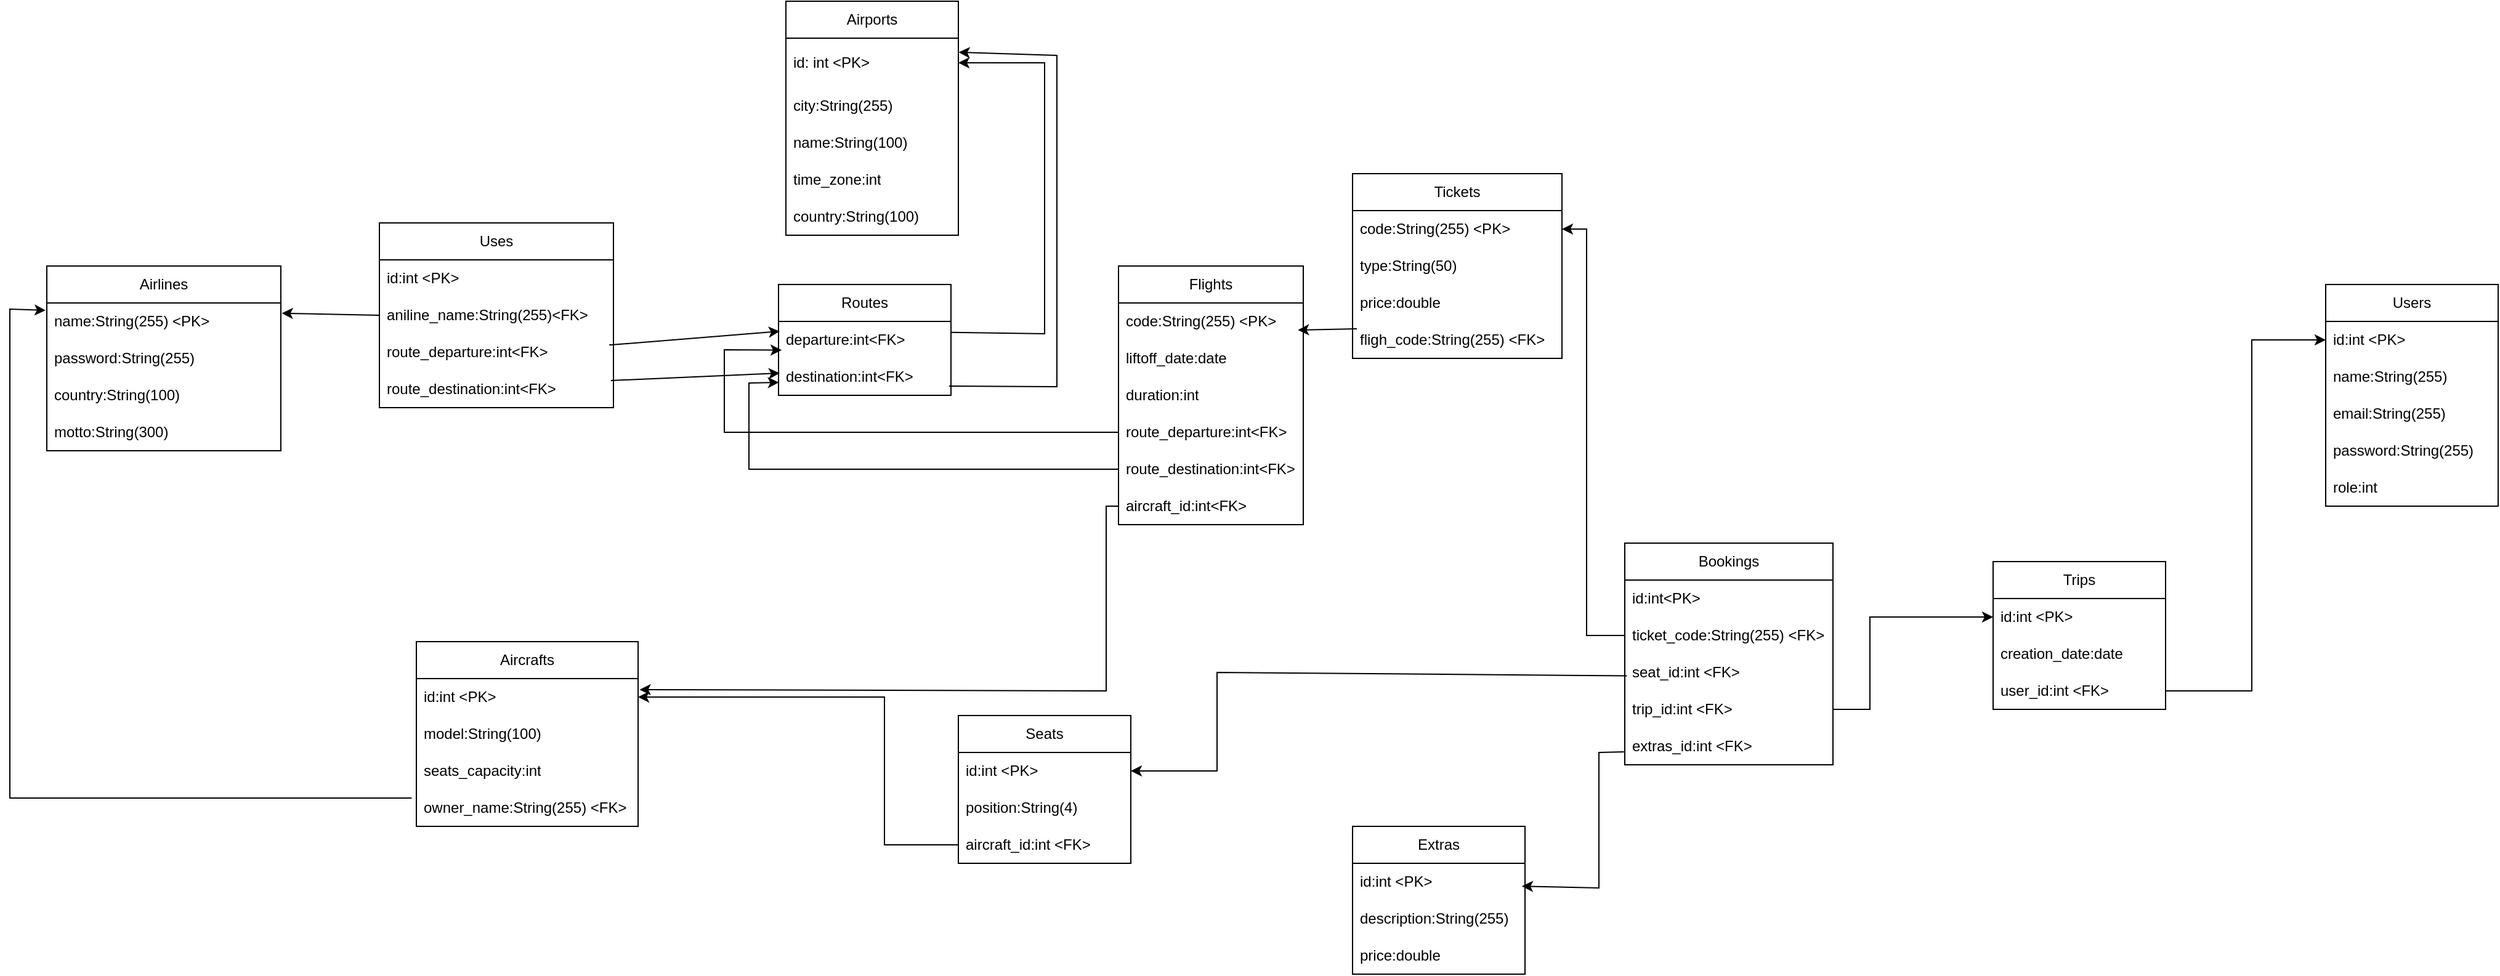 <mxfile version="27.0.2">
  <diagram name="Pagina-1" id="SnkwaN0tQogU3lnAb-OZ">
    <mxGraphModel dx="2139" dy="689" grid="1" gridSize="10" guides="1" tooltips="1" connect="1" arrows="1" fold="1" page="1" pageScale="1" pageWidth="827" pageHeight="1169" math="0" shadow="0">
      <root>
        <mxCell id="0" />
        <mxCell id="1" parent="0" />
        <mxCell id="CWl69X-RW4L_jbVbcyJP-1" value="Airlines" style="swimlane;fontStyle=0;childLayout=stackLayout;horizontal=1;startSize=30;horizontalStack=0;resizeParent=1;resizeParentMax=0;resizeLast=0;collapsible=1;marginBottom=0;whiteSpace=wrap;html=1;" parent="1" vertex="1">
          <mxGeometry x="-180" y="235" width="190" height="150" as="geometry" />
        </mxCell>
        <mxCell id="CWl69X-RW4L_jbVbcyJP-2" value="name:String(255) &amp;lt;PK&amp;gt;" style="text;strokeColor=none;fillColor=none;align=left;verticalAlign=middle;spacingLeft=4;spacingRight=4;overflow=hidden;points=[[0,0.5],[1,0.5]];portConstraint=eastwest;rotatable=0;whiteSpace=wrap;html=1;" parent="CWl69X-RW4L_jbVbcyJP-1" vertex="1">
          <mxGeometry y="30" width="190" height="30" as="geometry" />
        </mxCell>
        <mxCell id="CWl69X-RW4L_jbVbcyJP-3" value="password:String(255)" style="text;strokeColor=none;fillColor=none;align=left;verticalAlign=middle;spacingLeft=4;spacingRight=4;overflow=hidden;points=[[0,0.5],[1,0.5]];portConstraint=eastwest;rotatable=0;whiteSpace=wrap;html=1;" parent="CWl69X-RW4L_jbVbcyJP-1" vertex="1">
          <mxGeometry y="60" width="190" height="30" as="geometry" />
        </mxCell>
        <mxCell id="CWl69X-RW4L_jbVbcyJP-4" value="country:String(100)" style="text;strokeColor=none;fillColor=none;align=left;verticalAlign=middle;spacingLeft=4;spacingRight=4;overflow=hidden;points=[[0,0.5],[1,0.5]];portConstraint=eastwest;rotatable=0;whiteSpace=wrap;html=1;" parent="CWl69X-RW4L_jbVbcyJP-1" vertex="1">
          <mxGeometry y="90" width="190" height="30" as="geometry" />
        </mxCell>
        <mxCell id="CWl69X-RW4L_jbVbcyJP-92" value="motto:String(300)" style="text;strokeColor=none;fillColor=none;align=left;verticalAlign=middle;spacingLeft=4;spacingRight=4;overflow=hidden;points=[[0,0.5],[1,0.5]];portConstraint=eastwest;rotatable=0;whiteSpace=wrap;html=1;" parent="CWl69X-RW4L_jbVbcyJP-1" vertex="1">
          <mxGeometry y="120" width="190" height="30" as="geometry" />
        </mxCell>
        <mxCell id="CWl69X-RW4L_jbVbcyJP-5" value="Routes" style="swimlane;fontStyle=0;childLayout=stackLayout;horizontal=1;startSize=30;horizontalStack=0;resizeParent=1;resizeParentMax=0;resizeLast=0;collapsible=1;marginBottom=0;whiteSpace=wrap;html=1;" parent="1" vertex="1">
          <mxGeometry x="414" y="250" width="140" height="90" as="geometry" />
        </mxCell>
        <mxCell id="CWl69X-RW4L_jbVbcyJP-7" value="departure:int&amp;lt;FK&amp;gt;" style="text;strokeColor=none;fillColor=none;align=left;verticalAlign=middle;spacingLeft=4;spacingRight=4;overflow=hidden;points=[[0,0.5],[1,0.5]];portConstraint=eastwest;rotatable=0;whiteSpace=wrap;html=1;" parent="CWl69X-RW4L_jbVbcyJP-5" vertex="1">
          <mxGeometry y="30" width="140" height="30" as="geometry" />
        </mxCell>
        <mxCell id="CWl69X-RW4L_jbVbcyJP-8" value="destination:int&amp;lt;FK&amp;gt;" style="text;strokeColor=none;fillColor=none;align=left;verticalAlign=middle;spacingLeft=4;spacingRight=4;overflow=hidden;points=[[0,0.5],[1,0.5]];portConstraint=eastwest;rotatable=0;whiteSpace=wrap;html=1;" parent="CWl69X-RW4L_jbVbcyJP-5" vertex="1">
          <mxGeometry y="60" width="140" height="30" as="geometry" />
        </mxCell>
        <mxCell id="CWl69X-RW4L_jbVbcyJP-9" value="Users" style="swimlane;fontStyle=0;childLayout=stackLayout;horizontal=1;startSize=30;horizontalStack=0;resizeParent=1;resizeParentMax=0;resizeLast=0;collapsible=1;marginBottom=0;whiteSpace=wrap;html=1;" parent="1" vertex="1">
          <mxGeometry x="1670" y="250" width="140" height="180" as="geometry" />
        </mxCell>
        <mxCell id="CWl69X-RW4L_jbVbcyJP-10" value="id:int &amp;lt;PK&amp;gt;" style="text;strokeColor=none;fillColor=none;align=left;verticalAlign=middle;spacingLeft=4;spacingRight=4;overflow=hidden;points=[[0,0.5],[1,0.5]];portConstraint=eastwest;rotatable=0;whiteSpace=wrap;html=1;" parent="CWl69X-RW4L_jbVbcyJP-9" vertex="1">
          <mxGeometry y="30" width="140" height="30" as="geometry" />
        </mxCell>
        <mxCell id="CWl69X-RW4L_jbVbcyJP-11" value="name:String(255)" style="text;strokeColor=none;fillColor=none;align=left;verticalAlign=middle;spacingLeft=4;spacingRight=4;overflow=hidden;points=[[0,0.5],[1,0.5]];portConstraint=eastwest;rotatable=0;whiteSpace=wrap;html=1;" parent="CWl69X-RW4L_jbVbcyJP-9" vertex="1">
          <mxGeometry y="60" width="140" height="30" as="geometry" />
        </mxCell>
        <mxCell id="I97rUNE9fbDE2aKJuluB-2" value="email:String(255)" style="text;strokeColor=none;fillColor=none;align=left;verticalAlign=middle;spacingLeft=4;spacingRight=4;overflow=hidden;points=[[0,0.5],[1,0.5]];portConstraint=eastwest;rotatable=0;whiteSpace=wrap;html=1;" vertex="1" parent="CWl69X-RW4L_jbVbcyJP-9">
          <mxGeometry y="90" width="140" height="30" as="geometry" />
        </mxCell>
        <mxCell id="CWl69X-RW4L_jbVbcyJP-12" value="password:String(255)" style="text;strokeColor=none;fillColor=none;align=left;verticalAlign=middle;spacingLeft=4;spacingRight=4;overflow=hidden;points=[[0,0.5],[1,0.5]];portConstraint=eastwest;rotatable=0;whiteSpace=wrap;html=1;" parent="CWl69X-RW4L_jbVbcyJP-9" vertex="1">
          <mxGeometry y="120" width="140" height="30" as="geometry" />
        </mxCell>
        <mxCell id="CWl69X-RW4L_jbVbcyJP-42" value="role:int" style="text;strokeColor=none;fillColor=none;align=left;verticalAlign=middle;spacingLeft=4;spacingRight=4;overflow=hidden;points=[[0,0.5],[1,0.5]];portConstraint=eastwest;rotatable=0;whiteSpace=wrap;html=1;" parent="CWl69X-RW4L_jbVbcyJP-9" vertex="1">
          <mxGeometry y="150" width="140" height="30" as="geometry" />
        </mxCell>
        <mxCell id="CWl69X-RW4L_jbVbcyJP-13" value="Tickets" style="swimlane;fontStyle=0;childLayout=stackLayout;horizontal=1;startSize=30;horizontalStack=0;resizeParent=1;resizeParentMax=0;resizeLast=0;collapsible=1;marginBottom=0;whiteSpace=wrap;html=1;" parent="1" vertex="1">
          <mxGeometry x="880" y="160" width="170" height="150" as="geometry" />
        </mxCell>
        <mxCell id="CWl69X-RW4L_jbVbcyJP-14" value="code:String(255) &amp;lt;PK&amp;gt;" style="text;strokeColor=none;fillColor=none;align=left;verticalAlign=middle;spacingLeft=4;spacingRight=4;overflow=hidden;points=[[0,0.5],[1,0.5]];portConstraint=eastwest;rotatable=0;whiteSpace=wrap;html=1;" parent="CWl69X-RW4L_jbVbcyJP-13" vertex="1">
          <mxGeometry y="30" width="170" height="30" as="geometry" />
        </mxCell>
        <mxCell id="CWl69X-RW4L_jbVbcyJP-50" value="type:String(50)" style="text;strokeColor=none;fillColor=none;align=left;verticalAlign=middle;spacingLeft=4;spacingRight=4;overflow=hidden;points=[[0,0.5],[1,0.5]];portConstraint=eastwest;rotatable=0;whiteSpace=wrap;html=1;" parent="CWl69X-RW4L_jbVbcyJP-13" vertex="1">
          <mxGeometry y="60" width="170" height="30" as="geometry" />
        </mxCell>
        <mxCell id="CWl69X-RW4L_jbVbcyJP-16" value="price:double" style="text;strokeColor=none;fillColor=none;align=left;verticalAlign=middle;spacingLeft=4;spacingRight=4;overflow=hidden;points=[[0,0.5],[1,0.5]];portConstraint=eastwest;rotatable=0;whiteSpace=wrap;html=1;" parent="CWl69X-RW4L_jbVbcyJP-13" vertex="1">
          <mxGeometry y="90" width="170" height="30" as="geometry" />
        </mxCell>
        <mxCell id="CWl69X-RW4L_jbVbcyJP-15" value="fligh_code:String(255) &amp;lt;FK&amp;gt;" style="text;strokeColor=none;fillColor=none;align=left;verticalAlign=middle;spacingLeft=4;spacingRight=4;overflow=hidden;points=[[0,0.5],[1,0.5]];portConstraint=eastwest;rotatable=0;whiteSpace=wrap;html=1;" parent="CWl69X-RW4L_jbVbcyJP-13" vertex="1">
          <mxGeometry y="120" width="170" height="30" as="geometry" />
        </mxCell>
        <mxCell id="CWl69X-RW4L_jbVbcyJP-17" value="Airports" style="swimlane;fontStyle=0;childLayout=stackLayout;horizontal=1;startSize=30;horizontalStack=0;resizeParent=1;resizeParentMax=0;resizeLast=0;collapsible=1;marginBottom=0;whiteSpace=wrap;html=1;" parent="1" vertex="1">
          <mxGeometry x="420" y="20" width="140" height="190" as="geometry" />
        </mxCell>
        <mxCell id="CWl69X-RW4L_jbVbcyJP-18" value="id: int &amp;lt;PK&amp;gt;" style="text;strokeColor=none;fillColor=none;align=left;verticalAlign=middle;spacingLeft=4;spacingRight=4;overflow=hidden;points=[[0,0.5],[1,0.5]];portConstraint=eastwest;rotatable=0;whiteSpace=wrap;html=1;" parent="CWl69X-RW4L_jbVbcyJP-17" vertex="1">
          <mxGeometry y="30" width="140" height="40" as="geometry" />
        </mxCell>
        <mxCell id="CWl69X-RW4L_jbVbcyJP-19" value="city:String(255)" style="text;strokeColor=none;fillColor=none;align=left;verticalAlign=middle;spacingLeft=4;spacingRight=4;overflow=hidden;points=[[0,0.5],[1,0.5]];portConstraint=eastwest;rotatable=0;whiteSpace=wrap;html=1;" parent="CWl69X-RW4L_jbVbcyJP-17" vertex="1">
          <mxGeometry y="70" width="140" height="30" as="geometry" />
        </mxCell>
        <mxCell id="CWl69X-RW4L_jbVbcyJP-20" value="name:String(100)" style="text;strokeColor=none;fillColor=none;align=left;verticalAlign=middle;spacingLeft=4;spacingRight=4;overflow=hidden;points=[[0,0.5],[1,0.5]];portConstraint=eastwest;rotatable=0;whiteSpace=wrap;html=1;" parent="CWl69X-RW4L_jbVbcyJP-17" vertex="1">
          <mxGeometry y="100" width="140" height="30" as="geometry" />
        </mxCell>
        <mxCell id="umwa_j6ilt4zhMHuV3hs-1" value="time_zone:int" style="text;strokeColor=none;fillColor=none;align=left;verticalAlign=middle;spacingLeft=4;spacingRight=4;overflow=hidden;points=[[0,0.5],[1,0.5]];portConstraint=eastwest;rotatable=0;whiteSpace=wrap;html=1;" parent="CWl69X-RW4L_jbVbcyJP-17" vertex="1">
          <mxGeometry y="130" width="140" height="30" as="geometry" />
        </mxCell>
        <mxCell id="I97rUNE9fbDE2aKJuluB-1" value="country:String(100)" style="text;strokeColor=none;fillColor=none;align=left;verticalAlign=middle;spacingLeft=4;spacingRight=4;overflow=hidden;points=[[0,0.5],[1,0.5]];portConstraint=eastwest;rotatable=0;whiteSpace=wrap;html=1;" vertex="1" parent="CWl69X-RW4L_jbVbcyJP-17">
          <mxGeometry y="160" width="140" height="30" as="geometry" />
        </mxCell>
        <mxCell id="CWl69X-RW4L_jbVbcyJP-21" value="Flights" style="swimlane;fontStyle=0;childLayout=stackLayout;horizontal=1;startSize=30;horizontalStack=0;resizeParent=1;resizeParentMax=0;resizeLast=0;collapsible=1;marginBottom=0;whiteSpace=wrap;html=1;" parent="1" vertex="1">
          <mxGeometry x="690" y="235" width="150" height="210" as="geometry" />
        </mxCell>
        <mxCell id="CWl69X-RW4L_jbVbcyJP-22" value="code:String(255) &amp;lt;PK&amp;gt;" style="text;strokeColor=none;fillColor=none;align=left;verticalAlign=middle;spacingLeft=4;spacingRight=4;overflow=hidden;points=[[0,0.5],[1,0.5]];portConstraint=eastwest;rotatable=0;whiteSpace=wrap;html=1;" parent="CWl69X-RW4L_jbVbcyJP-21" vertex="1">
          <mxGeometry y="30" width="150" height="30" as="geometry" />
        </mxCell>
        <mxCell id="CWl69X-RW4L_jbVbcyJP-23" value="liftoff_date:date" style="text;strokeColor=none;fillColor=none;align=left;verticalAlign=middle;spacingLeft=4;spacingRight=4;overflow=hidden;points=[[0,0.5],[1,0.5]];portConstraint=eastwest;rotatable=0;whiteSpace=wrap;html=1;" parent="CWl69X-RW4L_jbVbcyJP-21" vertex="1">
          <mxGeometry y="60" width="150" height="30" as="geometry" />
        </mxCell>
        <mxCell id="CWl69X-RW4L_jbVbcyJP-47" value="duration:int" style="text;strokeColor=none;fillColor=none;align=left;verticalAlign=middle;spacingLeft=4;spacingRight=4;overflow=hidden;points=[[0,0.5],[1,0.5]];portConstraint=eastwest;rotatable=0;whiteSpace=wrap;html=1;" parent="CWl69X-RW4L_jbVbcyJP-21" vertex="1">
          <mxGeometry y="90" width="150" height="30" as="geometry" />
        </mxCell>
        <mxCell id="I97rUNE9fbDE2aKJuluB-5" value="route_departure:int&amp;lt;FK&amp;gt;" style="text;strokeColor=none;fillColor=none;align=left;verticalAlign=middle;spacingLeft=4;spacingRight=4;overflow=hidden;points=[[0,0.5],[1,0.5]];portConstraint=eastwest;rotatable=0;whiteSpace=wrap;html=1;" vertex="1" parent="CWl69X-RW4L_jbVbcyJP-21">
          <mxGeometry y="120" width="150" height="30" as="geometry" />
        </mxCell>
        <mxCell id="CWl69X-RW4L_jbVbcyJP-24" value="route_destination:int&amp;lt;FK&amp;gt;" style="text;strokeColor=none;fillColor=none;align=left;verticalAlign=middle;spacingLeft=4;spacingRight=4;overflow=hidden;points=[[0,0.5],[1,0.5]];portConstraint=eastwest;rotatable=0;whiteSpace=wrap;html=1;" parent="CWl69X-RW4L_jbVbcyJP-21" vertex="1">
          <mxGeometry y="150" width="150" height="30" as="geometry" />
        </mxCell>
        <mxCell id="CWl69X-RW4L_jbVbcyJP-58" value="aircraft_id:int&amp;lt;FK&amp;gt;" style="text;strokeColor=none;fillColor=none;align=left;verticalAlign=middle;spacingLeft=4;spacingRight=4;overflow=hidden;points=[[0,0.5],[1,0.5]];portConstraint=eastwest;rotatable=0;whiteSpace=wrap;html=1;" parent="CWl69X-RW4L_jbVbcyJP-21" vertex="1">
          <mxGeometry y="180" width="150" height="30" as="geometry" />
        </mxCell>
        <mxCell id="CWl69X-RW4L_jbVbcyJP-25" value="Trips" style="swimlane;fontStyle=0;childLayout=stackLayout;horizontal=1;startSize=30;horizontalStack=0;resizeParent=1;resizeParentMax=0;resizeLast=0;collapsible=1;marginBottom=0;whiteSpace=wrap;html=1;" parent="1" vertex="1">
          <mxGeometry x="1400" y="475" width="140" height="120" as="geometry" />
        </mxCell>
        <mxCell id="CWl69X-RW4L_jbVbcyJP-26" value="id:int &amp;lt;PK&amp;gt;" style="text;strokeColor=none;fillColor=none;align=left;verticalAlign=middle;spacingLeft=4;spacingRight=4;overflow=hidden;points=[[0,0.5],[1,0.5]];portConstraint=eastwest;rotatable=0;whiteSpace=wrap;html=1;" parent="CWl69X-RW4L_jbVbcyJP-25" vertex="1">
          <mxGeometry y="30" width="140" height="30" as="geometry" />
        </mxCell>
        <mxCell id="CWl69X-RW4L_jbVbcyJP-27" value="creation_date:date" style="text;strokeColor=none;fillColor=none;align=left;verticalAlign=middle;spacingLeft=4;spacingRight=4;overflow=hidden;points=[[0,0.5],[1,0.5]];portConstraint=eastwest;rotatable=0;whiteSpace=wrap;html=1;" parent="CWl69X-RW4L_jbVbcyJP-25" vertex="1">
          <mxGeometry y="60" width="140" height="30" as="geometry" />
        </mxCell>
        <mxCell id="CWl69X-RW4L_jbVbcyJP-79" value="user_id:int &amp;lt;FK&amp;gt;" style="text;strokeColor=none;fillColor=none;align=left;verticalAlign=middle;spacingLeft=4;spacingRight=4;overflow=hidden;points=[[0,0.5],[1,0.5]];portConstraint=eastwest;rotatable=0;whiteSpace=wrap;html=1;" parent="CWl69X-RW4L_jbVbcyJP-25" vertex="1">
          <mxGeometry y="90" width="140" height="30" as="geometry" />
        </mxCell>
        <mxCell id="CWl69X-RW4L_jbVbcyJP-29" value="Seats" style="swimlane;fontStyle=0;childLayout=stackLayout;horizontal=1;startSize=30;horizontalStack=0;resizeParent=1;resizeParentMax=0;resizeLast=0;collapsible=1;marginBottom=0;whiteSpace=wrap;html=1;" parent="1" vertex="1">
          <mxGeometry x="560" y="600" width="140" height="120" as="geometry" />
        </mxCell>
        <mxCell id="CWl69X-RW4L_jbVbcyJP-30" value="id:int &amp;lt;PK&amp;gt;" style="text;strokeColor=none;fillColor=none;align=left;verticalAlign=middle;spacingLeft=4;spacingRight=4;overflow=hidden;points=[[0,0.5],[1,0.5]];portConstraint=eastwest;rotatable=0;whiteSpace=wrap;html=1;" parent="CWl69X-RW4L_jbVbcyJP-29" vertex="1">
          <mxGeometry y="30" width="140" height="30" as="geometry" />
        </mxCell>
        <mxCell id="CWl69X-RW4L_jbVbcyJP-31" value="position:String(4)" style="text;strokeColor=none;fillColor=none;align=left;verticalAlign=middle;spacingLeft=4;spacingRight=4;overflow=hidden;points=[[0,0.5],[1,0.5]];portConstraint=eastwest;rotatable=0;whiteSpace=wrap;html=1;" parent="CWl69X-RW4L_jbVbcyJP-29" vertex="1">
          <mxGeometry y="60" width="140" height="30" as="geometry" />
        </mxCell>
        <mxCell id="CWl69X-RW4L_jbVbcyJP-32" value="aircraft_id:int &amp;lt;FK&amp;gt;" style="text;strokeColor=none;fillColor=none;align=left;verticalAlign=middle;spacingLeft=4;spacingRight=4;overflow=hidden;points=[[0,0.5],[1,0.5]];portConstraint=eastwest;rotatable=0;whiteSpace=wrap;html=1;" parent="CWl69X-RW4L_jbVbcyJP-29" vertex="1">
          <mxGeometry y="90" width="140" height="30" as="geometry" />
        </mxCell>
        <mxCell id="CWl69X-RW4L_jbVbcyJP-33" value="Extras" style="swimlane;fontStyle=0;childLayout=stackLayout;horizontal=1;startSize=30;horizontalStack=0;resizeParent=1;resizeParentMax=0;resizeLast=0;collapsible=1;marginBottom=0;whiteSpace=wrap;html=1;" parent="1" vertex="1">
          <mxGeometry x="880" y="690" width="140" height="120" as="geometry" />
        </mxCell>
        <mxCell id="CWl69X-RW4L_jbVbcyJP-34" value="id:int &amp;lt;PK&amp;gt;" style="text;strokeColor=none;fillColor=none;align=left;verticalAlign=middle;spacingLeft=4;spacingRight=4;overflow=hidden;points=[[0,0.5],[1,0.5]];portConstraint=eastwest;rotatable=0;whiteSpace=wrap;html=1;" parent="CWl69X-RW4L_jbVbcyJP-33" vertex="1">
          <mxGeometry y="30" width="140" height="30" as="geometry" />
        </mxCell>
        <mxCell id="CWl69X-RW4L_jbVbcyJP-35" value="description:String(255)" style="text;strokeColor=none;fillColor=none;align=left;verticalAlign=middle;spacingLeft=4;spacingRight=4;overflow=hidden;points=[[0,0.5],[1,0.5]];portConstraint=eastwest;rotatable=0;whiteSpace=wrap;html=1;" parent="CWl69X-RW4L_jbVbcyJP-33" vertex="1">
          <mxGeometry y="60" width="140" height="30" as="geometry" />
        </mxCell>
        <mxCell id="CWl69X-RW4L_jbVbcyJP-36" value="price:double" style="text;strokeColor=none;fillColor=none;align=left;verticalAlign=middle;spacingLeft=4;spacingRight=4;overflow=hidden;points=[[0,0.5],[1,0.5]];portConstraint=eastwest;rotatable=0;whiteSpace=wrap;html=1;" parent="CWl69X-RW4L_jbVbcyJP-33" vertex="1">
          <mxGeometry y="90" width="140" height="30" as="geometry" />
        </mxCell>
        <mxCell id="CWl69X-RW4L_jbVbcyJP-37" value="Aircrafts" style="swimlane;fontStyle=0;childLayout=stackLayout;horizontal=1;startSize=30;horizontalStack=0;resizeParent=1;resizeParentMax=0;resizeLast=0;collapsible=1;marginBottom=0;whiteSpace=wrap;html=1;" parent="1" vertex="1">
          <mxGeometry x="120" y="540" width="180" height="150" as="geometry" />
        </mxCell>
        <mxCell id="CWl69X-RW4L_jbVbcyJP-38" value="id:int &amp;lt;PK&amp;gt;" style="text;strokeColor=none;fillColor=none;align=left;verticalAlign=middle;spacingLeft=4;spacingRight=4;overflow=hidden;points=[[0,0.5],[1,0.5]];portConstraint=eastwest;rotatable=0;whiteSpace=wrap;html=1;" parent="CWl69X-RW4L_jbVbcyJP-37" vertex="1">
          <mxGeometry y="30" width="180" height="30" as="geometry" />
        </mxCell>
        <mxCell id="CWl69X-RW4L_jbVbcyJP-39" value="model:String(100)" style="text;strokeColor=none;fillColor=none;align=left;verticalAlign=middle;spacingLeft=4;spacingRight=4;overflow=hidden;points=[[0,0.5],[1,0.5]];portConstraint=eastwest;rotatable=0;whiteSpace=wrap;html=1;" parent="CWl69X-RW4L_jbVbcyJP-37" vertex="1">
          <mxGeometry y="60" width="180" height="30" as="geometry" />
        </mxCell>
        <mxCell id="CWl69X-RW4L_jbVbcyJP-44" value="seats_capacity:int" style="text;strokeColor=none;fillColor=none;align=left;verticalAlign=middle;spacingLeft=4;spacingRight=4;overflow=hidden;points=[[0,0.5],[1,0.5]];portConstraint=eastwest;rotatable=0;whiteSpace=wrap;html=1;" parent="CWl69X-RW4L_jbVbcyJP-37" vertex="1">
          <mxGeometry y="90" width="180" height="30" as="geometry" />
        </mxCell>
        <mxCell id="CWl69X-RW4L_jbVbcyJP-40" value="owner_name:String(255) &amp;lt;FK&amp;gt;" style="text;strokeColor=none;fillColor=none;align=left;verticalAlign=middle;spacingLeft=4;spacingRight=4;overflow=hidden;points=[[0,0.5],[1,0.5]];portConstraint=eastwest;rotatable=0;whiteSpace=wrap;html=1;" parent="CWl69X-RW4L_jbVbcyJP-37" vertex="1">
          <mxGeometry y="120" width="180" height="30" as="geometry" />
        </mxCell>
        <mxCell id="CWl69X-RW4L_jbVbcyJP-54" value="" style="endArrow=classic;html=1;rounded=0;exitX=1;exitY=0.295;exitDx=0;exitDy=0;exitPerimeter=0;entryX=1;entryY=0.5;entryDx=0;entryDy=0;" parent="1" source="CWl69X-RW4L_jbVbcyJP-7" target="CWl69X-RW4L_jbVbcyJP-18" edge="1">
          <mxGeometry width="50" height="50" relative="1" as="geometry">
            <mxPoint x="580" y="255" as="sourcePoint" />
            <mxPoint x="630" y="205" as="targetPoint" />
            <Array as="points">
              <mxPoint x="630" y="290" />
              <mxPoint x="630" y="70" />
            </Array>
          </mxGeometry>
        </mxCell>
        <mxCell id="CWl69X-RW4L_jbVbcyJP-55" value="" style="endArrow=classic;html=1;rounded=0;entryX=1.002;entryY=0.286;entryDx=0;entryDy=0;entryPerimeter=0;exitX=0.989;exitY=0.75;exitDx=0;exitDy=0;exitPerimeter=0;" parent="1" source="CWl69X-RW4L_jbVbcyJP-8" target="CWl69X-RW4L_jbVbcyJP-18" edge="1">
          <mxGeometry width="50" height="50" relative="1" as="geometry">
            <mxPoint x="553" y="350" as="sourcePoint" />
            <mxPoint x="554" y="64" as="targetPoint" />
            <Array as="points">
              <mxPoint x="640" y="333" />
              <mxPoint x="640" y="64" />
            </Array>
          </mxGeometry>
        </mxCell>
        <mxCell id="CWl69X-RW4L_jbVbcyJP-56" value="" style="endArrow=classic;html=1;rounded=0;exitX=-0.021;exitY=0.233;exitDx=0;exitDy=0;entryX=-0.005;entryY=0.2;entryDx=0;entryDy=0;exitPerimeter=0;entryPerimeter=0;" parent="1" source="CWl69X-RW4L_jbVbcyJP-40" target="CWl69X-RW4L_jbVbcyJP-2" edge="1">
          <mxGeometry width="50" height="50" relative="1" as="geometry">
            <mxPoint x="140" y="670.01" as="sourcePoint" />
            <mxPoint x="-200" y="270" as="targetPoint" />
            <Array as="points">
              <mxPoint x="-210" y="667" />
              <mxPoint x="-210" y="270" />
            </Array>
          </mxGeometry>
        </mxCell>
        <mxCell id="CWl69X-RW4L_jbVbcyJP-57" value="" style="endArrow=classic;html=1;rounded=0;exitX=0;exitY=0.5;exitDx=0;exitDy=0;entryX=1;entryY=0.5;entryDx=0;entryDy=0;" parent="1" source="CWl69X-RW4L_jbVbcyJP-32" target="CWl69X-RW4L_jbVbcyJP-38" edge="1">
          <mxGeometry width="50" height="50" relative="1" as="geometry">
            <mxPoint x="350" y="600" as="sourcePoint" />
            <mxPoint x="400" y="550" as="targetPoint" />
            <Array as="points">
              <mxPoint x="500" y="705" />
              <mxPoint x="500" y="585" />
            </Array>
          </mxGeometry>
        </mxCell>
        <mxCell id="CWl69X-RW4L_jbVbcyJP-59" value="" style="endArrow=classic;html=1;rounded=0;exitX=0;exitY=0.5;exitDx=0;exitDy=0;entryX=1.007;entryY=0.3;entryDx=0;entryDy=0;entryPerimeter=0;" parent="1" source="CWl69X-RW4L_jbVbcyJP-58" target="CWl69X-RW4L_jbVbcyJP-38" edge="1">
          <mxGeometry width="50" height="50" relative="1" as="geometry">
            <mxPoint x="480" y="480" as="sourcePoint" />
            <mxPoint x="530" y="430" as="targetPoint" />
            <Array as="points">
              <mxPoint x="680" y="430" />
              <mxPoint x="680" y="580" />
            </Array>
          </mxGeometry>
        </mxCell>
        <mxCell id="CWl69X-RW4L_jbVbcyJP-60" value="" style="endArrow=classic;html=1;rounded=0;exitX=0;exitY=0.5;exitDx=0;exitDy=0;entryX=0.002;entryY=0.652;entryDx=0;entryDy=0;entryPerimeter=0;" parent="1" source="CWl69X-RW4L_jbVbcyJP-24" edge="1" target="CWl69X-RW4L_jbVbcyJP-8">
          <mxGeometry width="50" height="50" relative="1" as="geometry">
            <mxPoint x="540" y="460" as="sourcePoint" />
            <mxPoint x="414" y="295" as="targetPoint" />
            <Array as="points">
              <mxPoint x="390" y="400" />
              <mxPoint x="390" y="330" />
            </Array>
          </mxGeometry>
        </mxCell>
        <mxCell id="CWl69X-RW4L_jbVbcyJP-61" value="Uses" style="swimlane;fontStyle=0;childLayout=stackLayout;horizontal=1;startSize=30;horizontalStack=0;resizeParent=1;resizeParentMax=0;resizeLast=0;collapsible=1;marginBottom=0;whiteSpace=wrap;html=1;" parent="1" vertex="1">
          <mxGeometry x="90" y="200" width="190" height="150" as="geometry" />
        </mxCell>
        <mxCell id="CWl69X-RW4L_jbVbcyJP-62" value="id:int &amp;lt;PK&amp;gt;" style="text;strokeColor=none;fillColor=none;align=left;verticalAlign=middle;spacingLeft=4;spacingRight=4;overflow=hidden;points=[[0,0.5],[1,0.5]];portConstraint=eastwest;rotatable=0;whiteSpace=wrap;html=1;" parent="CWl69X-RW4L_jbVbcyJP-61" vertex="1">
          <mxGeometry y="30" width="190" height="30" as="geometry" />
        </mxCell>
        <mxCell id="CWl69X-RW4L_jbVbcyJP-63" value="aniline_name:String(255)&amp;lt;FK&amp;gt;" style="text;strokeColor=none;fillColor=none;align=left;verticalAlign=middle;spacingLeft=4;spacingRight=4;overflow=hidden;points=[[0,0.5],[1,0.5]];portConstraint=eastwest;rotatable=0;whiteSpace=wrap;html=1;" parent="CWl69X-RW4L_jbVbcyJP-61" vertex="1">
          <mxGeometry y="60" width="190" height="30" as="geometry" />
        </mxCell>
        <mxCell id="CWl69X-RW4L_jbVbcyJP-64" value="route_departure:int&amp;lt;FK&amp;gt;" style="text;strokeColor=none;fillColor=none;align=left;verticalAlign=middle;spacingLeft=4;spacingRight=4;overflow=hidden;points=[[0,0.5],[1,0.5]];portConstraint=eastwest;rotatable=0;whiteSpace=wrap;html=1;" parent="CWl69X-RW4L_jbVbcyJP-61" vertex="1">
          <mxGeometry y="90" width="190" height="30" as="geometry" />
        </mxCell>
        <mxCell id="I97rUNE9fbDE2aKJuluB-3" value="route_destination:int&amp;lt;FK&amp;gt;" style="text;strokeColor=none;fillColor=none;align=left;verticalAlign=middle;spacingLeft=4;spacingRight=4;overflow=hidden;points=[[0,0.5],[1,0.5]];portConstraint=eastwest;rotatable=0;whiteSpace=wrap;html=1;" vertex="1" parent="CWl69X-RW4L_jbVbcyJP-61">
          <mxGeometry y="120" width="190" height="30" as="geometry" />
        </mxCell>
        <mxCell id="CWl69X-RW4L_jbVbcyJP-65" value="" style="endArrow=classic;html=1;rounded=0;exitX=0;exitY=0.5;exitDx=0;exitDy=0;entryX=1.004;entryY=0.278;entryDx=0;entryDy=0;entryPerimeter=0;" parent="1" source="CWl69X-RW4L_jbVbcyJP-63" target="CWl69X-RW4L_jbVbcyJP-2" edge="1">
          <mxGeometry width="50" height="50" relative="1" as="geometry">
            <mxPoint x="190" y="460" as="sourcePoint" />
            <mxPoint x="10" y="280" as="targetPoint" />
          </mxGeometry>
        </mxCell>
        <mxCell id="CWl69X-RW4L_jbVbcyJP-66" value="" style="endArrow=classic;html=1;rounded=0;entryX=0.007;entryY=0.267;entryDx=0;entryDy=0;entryPerimeter=0;exitX=0.982;exitY=0.306;exitDx=0;exitDy=0;exitPerimeter=0;" parent="1" source="CWl69X-RW4L_jbVbcyJP-64" edge="1">
          <mxGeometry width="50" height="50" relative="1" as="geometry">
            <mxPoint x="280" y="305" as="sourcePoint" />
            <mxPoint x="414.98" y="288.01" as="targetPoint" />
          </mxGeometry>
        </mxCell>
        <mxCell id="CWl69X-RW4L_jbVbcyJP-78" value="" style="endArrow=classic;html=1;rounded=0;exitX=0.021;exitY=0.2;exitDx=0;exitDy=0;exitPerimeter=0;entryX=0.971;entryY=0.733;entryDx=0;entryDy=0;entryPerimeter=0;" parent="1" source="CWl69X-RW4L_jbVbcyJP-15" target="CWl69X-RW4L_jbVbcyJP-22" edge="1">
          <mxGeometry width="50" height="50" relative="1" as="geometry">
            <mxPoint x="910" y="530" as="sourcePoint" />
            <mxPoint x="960" y="480" as="targetPoint" />
          </mxGeometry>
        </mxCell>
        <mxCell id="CWl69X-RW4L_jbVbcyJP-81" value="Bookings" style="swimlane;fontStyle=0;childLayout=stackLayout;horizontal=1;startSize=30;horizontalStack=0;resizeParent=1;resizeParentMax=0;resizeLast=0;collapsible=1;marginBottom=0;whiteSpace=wrap;html=1;" parent="1" vertex="1">
          <mxGeometry x="1101" y="460" width="169" height="180" as="geometry" />
        </mxCell>
        <mxCell id="CWl69X-RW4L_jbVbcyJP-82" value="id:int&amp;lt;PK&amp;gt;" style="text;strokeColor=none;fillColor=none;align=left;verticalAlign=middle;spacingLeft=4;spacingRight=4;overflow=hidden;points=[[0,0.5],[1,0.5]];portConstraint=eastwest;rotatable=0;whiteSpace=wrap;html=1;" parent="CWl69X-RW4L_jbVbcyJP-81" vertex="1">
          <mxGeometry y="30" width="169" height="30" as="geometry" />
        </mxCell>
        <mxCell id="CWl69X-RW4L_jbVbcyJP-84" value="ticket_code:String(255) &amp;lt;FK&amp;gt;" style="text;strokeColor=none;fillColor=none;align=left;verticalAlign=middle;spacingLeft=4;spacingRight=4;overflow=hidden;points=[[0,0.5],[1,0.5]];portConstraint=eastwest;rotatable=0;whiteSpace=wrap;html=1;" parent="CWl69X-RW4L_jbVbcyJP-81" vertex="1">
          <mxGeometry y="60" width="169" height="30" as="geometry" />
        </mxCell>
        <mxCell id="CWl69X-RW4L_jbVbcyJP-83" value="seat_id:int &amp;lt;FK&amp;gt;" style="text;strokeColor=none;fillColor=none;align=left;verticalAlign=middle;spacingLeft=4;spacingRight=4;overflow=hidden;points=[[0,0.5],[1,0.5]];portConstraint=eastwest;rotatable=0;whiteSpace=wrap;html=1;" parent="CWl69X-RW4L_jbVbcyJP-81" vertex="1">
          <mxGeometry y="90" width="169" height="30" as="geometry" />
        </mxCell>
        <mxCell id="CWl69X-RW4L_jbVbcyJP-85" value="trip_id:int &amp;lt;FK&amp;gt;" style="text;strokeColor=none;fillColor=none;align=left;verticalAlign=middle;spacingLeft=4;spacingRight=4;overflow=hidden;points=[[0,0.5],[1,0.5]];portConstraint=eastwest;rotatable=0;whiteSpace=wrap;html=1;" parent="CWl69X-RW4L_jbVbcyJP-81" vertex="1">
          <mxGeometry y="120" width="169" height="30" as="geometry" />
        </mxCell>
        <mxCell id="CWl69X-RW4L_jbVbcyJP-86" value="extras_id:int &amp;lt;FK&amp;gt;" style="text;strokeColor=none;fillColor=none;align=left;verticalAlign=middle;spacingLeft=4;spacingRight=4;overflow=hidden;points=[[0,0.5],[1,0.5]];portConstraint=eastwest;rotatable=0;whiteSpace=wrap;html=1;" parent="CWl69X-RW4L_jbVbcyJP-81" vertex="1">
          <mxGeometry y="150" width="169" height="30" as="geometry" />
        </mxCell>
        <mxCell id="CWl69X-RW4L_jbVbcyJP-87" value="" style="endArrow=classic;html=1;rounded=0;exitX=0.01;exitY=0.593;exitDx=0;exitDy=0;exitPerimeter=0;entryX=1;entryY=0.5;entryDx=0;entryDy=0;" parent="1" source="CWl69X-RW4L_jbVbcyJP-83" target="CWl69X-RW4L_jbVbcyJP-30" edge="1">
          <mxGeometry width="50" height="50" relative="1" as="geometry">
            <mxPoint x="930" y="610" as="sourcePoint" />
            <mxPoint x="980" y="560" as="targetPoint" />
            <Array as="points">
              <mxPoint x="770" y="565" />
              <mxPoint x="770" y="645" />
            </Array>
          </mxGeometry>
        </mxCell>
        <mxCell id="CWl69X-RW4L_jbVbcyJP-88" value="" style="endArrow=classic;html=1;rounded=0;exitX=0;exitY=0.5;exitDx=0;exitDy=0;entryX=1;entryY=0.5;entryDx=0;entryDy=0;" parent="1" source="CWl69X-RW4L_jbVbcyJP-84" target="CWl69X-RW4L_jbVbcyJP-14" edge="1">
          <mxGeometry width="50" height="50" relative="1" as="geometry">
            <mxPoint x="1010" y="540" as="sourcePoint" />
            <mxPoint x="1200" y="230" as="targetPoint" />
            <Array as="points">
              <mxPoint x="1070" y="535" />
              <mxPoint x="1070" y="205" />
            </Array>
          </mxGeometry>
        </mxCell>
        <mxCell id="CWl69X-RW4L_jbVbcyJP-89" value="" style="endArrow=classic;html=1;rounded=0;exitX=1;exitY=0.5;exitDx=0;exitDy=0;entryX=0;entryY=0.5;entryDx=0;entryDy=0;" parent="1" source="CWl69X-RW4L_jbVbcyJP-79" target="CWl69X-RW4L_jbVbcyJP-10" edge="1">
          <mxGeometry width="50" height="50" relative="1" as="geometry">
            <mxPoint x="1250" y="490" as="sourcePoint" />
            <mxPoint x="1300" y="440" as="targetPoint" />
            <Array as="points">
              <mxPoint x="1610" y="580" />
              <mxPoint x="1610" y="295" />
            </Array>
          </mxGeometry>
        </mxCell>
        <mxCell id="CWl69X-RW4L_jbVbcyJP-90" value="" style="endArrow=classic;html=1;rounded=0;exitX=1;exitY=0.5;exitDx=0;exitDy=0;entryX=0;entryY=0.5;entryDx=0;entryDy=0;" parent="1" source="CWl69X-RW4L_jbVbcyJP-85" target="CWl69X-RW4L_jbVbcyJP-26" edge="1">
          <mxGeometry width="50" height="50" relative="1" as="geometry">
            <mxPoint x="1400" y="610" as="sourcePoint" />
            <mxPoint x="1290" y="440" as="targetPoint" />
            <Array as="points">
              <mxPoint x="1300" y="595" />
              <mxPoint x="1300" y="520" />
            </Array>
          </mxGeometry>
        </mxCell>
        <mxCell id="CWl69X-RW4L_jbVbcyJP-91" value="" style="endArrow=classic;html=1;rounded=0;exitX=-0.004;exitY=0.651;exitDx=0;exitDy=0;exitPerimeter=0;entryX=0.982;entryY=0.619;entryDx=0;entryDy=0;entryPerimeter=0;" parent="1" source="CWl69X-RW4L_jbVbcyJP-86" target="CWl69X-RW4L_jbVbcyJP-34" edge="1">
          <mxGeometry width="50" height="50" relative="1" as="geometry">
            <mxPoint x="1060" y="620" as="sourcePoint" />
            <mxPoint x="1110" y="570" as="targetPoint" />
            <Array as="points">
              <mxPoint x="1080" y="630" />
              <mxPoint x="1080" y="740" />
            </Array>
          </mxGeometry>
        </mxCell>
        <mxCell id="I97rUNE9fbDE2aKJuluB-4" value="" style="endArrow=classic;html=1;rounded=0;exitX=0.989;exitY=0.267;exitDx=0;exitDy=0;exitPerimeter=0;entryX=0.007;entryY=0.4;entryDx=0;entryDy=0;entryPerimeter=0;" edge="1" parent="1" source="I97rUNE9fbDE2aKJuluB-3" target="CWl69X-RW4L_jbVbcyJP-8">
          <mxGeometry width="50" height="50" relative="1" as="geometry">
            <mxPoint x="280" y="330" as="sourcePoint" />
            <mxPoint x="410" y="320" as="targetPoint" />
          </mxGeometry>
        </mxCell>
        <mxCell id="I97rUNE9fbDE2aKJuluB-7" value="" style="endArrow=classic;html=1;rounded=0;entryX=0.018;entryY=0.776;entryDx=0;entryDy=0;entryPerimeter=0;" edge="1" parent="1" source="I97rUNE9fbDE2aKJuluB-5" target="CWl69X-RW4L_jbVbcyJP-7">
          <mxGeometry width="50" height="50" relative="1" as="geometry">
            <mxPoint x="690" y="380" as="sourcePoint" />
            <mxPoint x="414" y="310" as="targetPoint" />
            <Array as="points">
              <mxPoint x="370" y="370" />
              <mxPoint x="370" y="303" />
            </Array>
          </mxGeometry>
        </mxCell>
      </root>
    </mxGraphModel>
  </diagram>
</mxfile>
